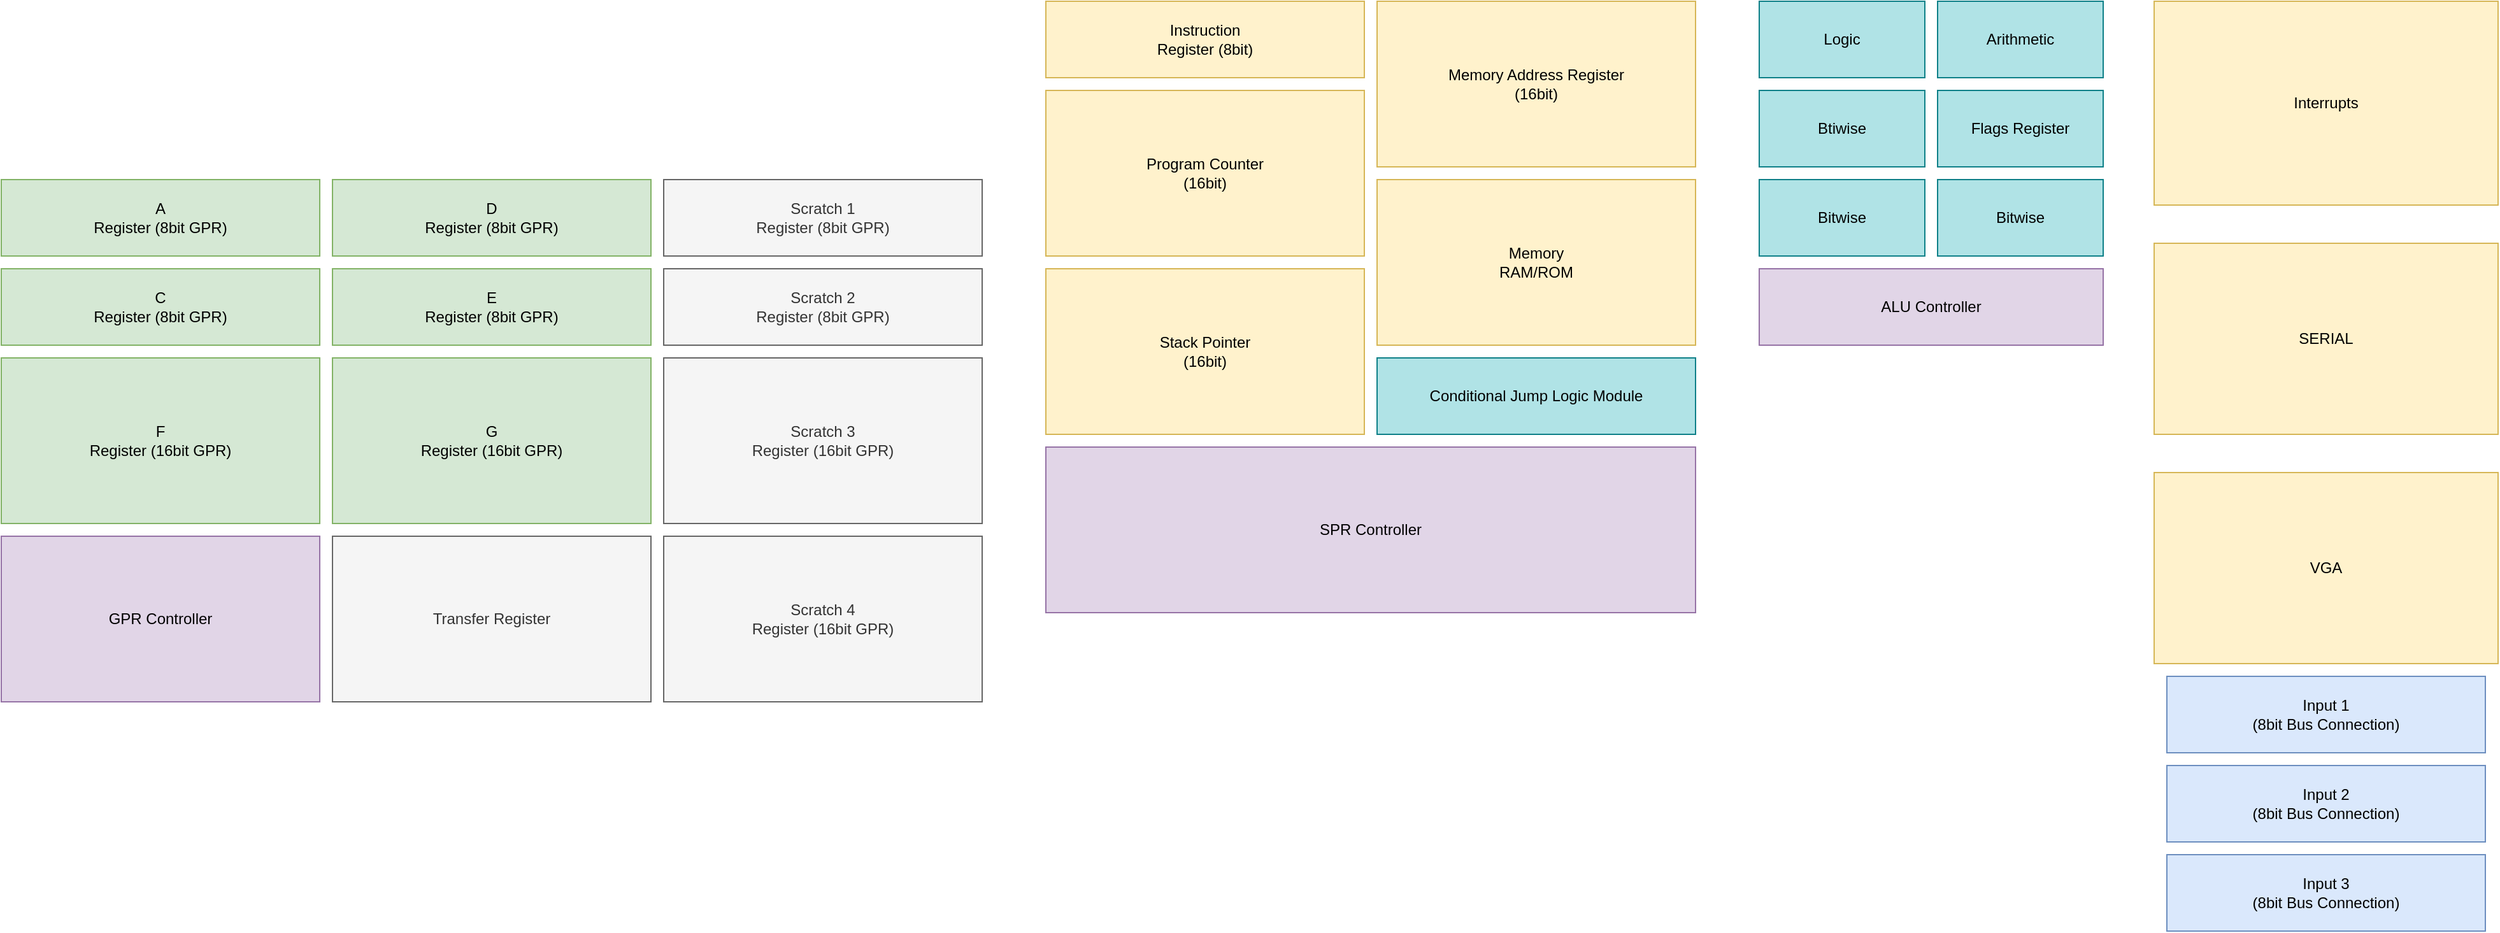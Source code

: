 <mxfile version="15.7.3" type="device"><diagram id="zsV9mz8b6ALBXI-EWgin" name="Page-1"><mxGraphModel dx="895" dy="596" grid="1" gridSize="10" guides="1" tooltips="1" connect="1" arrows="1" fold="1" page="1" pageScale="1" pageWidth="850" pageHeight="1100" math="0" shadow="0"><root><mxCell id="0"/><mxCell id="1" parent="0"/><mxCell id="z1_u1nq6fuBWDTSPJWnI-1" value="A&lt;br&gt;Register (8bit GPR)" style="rounded=0;whiteSpace=wrap;html=1;fillColor=#d5e8d4;strokeColor=#82b366;" vertex="1" parent="1"><mxGeometry x="120" y="190" width="250" height="60" as="geometry"/></mxCell><mxCell id="z1_u1nq6fuBWDTSPJWnI-2" value="C&lt;br&gt;Register (8bit GPR)" style="rounded=0;whiteSpace=wrap;html=1;fillColor=#d5e8d4;strokeColor=#82b366;" vertex="1" parent="1"><mxGeometry x="120" y="260" width="250" height="60" as="geometry"/></mxCell><mxCell id="z1_u1nq6fuBWDTSPJWnI-3" value="D&lt;br&gt;Register (8bit GPR)" style="rounded=0;whiteSpace=wrap;html=1;fillColor=#d5e8d4;strokeColor=#82b366;" vertex="1" parent="1"><mxGeometry x="380" y="190" width="250" height="60" as="geometry"/></mxCell><mxCell id="z1_u1nq6fuBWDTSPJWnI-4" value="E&lt;br&gt;Register (8bit GPR)" style="rounded=0;whiteSpace=wrap;html=1;fillColor=#d5e8d4;strokeColor=#82b366;" vertex="1" parent="1"><mxGeometry x="380" y="260" width="250" height="60" as="geometry"/></mxCell><mxCell id="z1_u1nq6fuBWDTSPJWnI-5" value="Scratch 1&lt;br&gt;Register (8bit GPR)" style="rounded=0;whiteSpace=wrap;html=1;fillColor=#f5f5f5;fontColor=#333333;strokeColor=#666666;" vertex="1" parent="1"><mxGeometry x="640" y="190" width="250" height="60" as="geometry"/></mxCell><mxCell id="z1_u1nq6fuBWDTSPJWnI-6" value="Scratch 2&lt;br&gt;Register (8bit GPR)" style="rounded=0;whiteSpace=wrap;html=1;fillColor=#f5f5f5;fontColor=#333333;strokeColor=#666666;" vertex="1" parent="1"><mxGeometry x="640" y="260" width="250" height="60" as="geometry"/></mxCell><mxCell id="z1_u1nq6fuBWDTSPJWnI-11" value="F&lt;br&gt;Register (16bit GPR)" style="rounded=0;whiteSpace=wrap;html=1;fillColor=#d5e8d4;strokeColor=#82b366;" vertex="1" parent="1"><mxGeometry x="120" y="330" width="250" height="130" as="geometry"/></mxCell><mxCell id="z1_u1nq6fuBWDTSPJWnI-12" value="G&lt;br&gt;Register (16bit GPR)" style="rounded=0;whiteSpace=wrap;html=1;fillColor=#d5e8d4;strokeColor=#82b366;" vertex="1" parent="1"><mxGeometry x="380" y="330" width="250" height="130" as="geometry"/></mxCell><mxCell id="z1_u1nq6fuBWDTSPJWnI-13" value="Scratch 3&lt;br&gt;Register (16bit GPR)" style="rounded=0;whiteSpace=wrap;html=1;fillColor=#f5f5f5;fontColor=#333333;strokeColor=#666666;" vertex="1" parent="1"><mxGeometry x="640" y="330" width="250" height="130" as="geometry"/></mxCell><mxCell id="z1_u1nq6fuBWDTSPJWnI-14" value="Scratch 4&lt;br&gt;Register (16bit GPR)" style="rounded=0;whiteSpace=wrap;html=1;fillColor=#f5f5f5;fontColor=#333333;strokeColor=#666666;" vertex="1" parent="1"><mxGeometry x="640" y="470" width="250" height="130" as="geometry"/></mxCell><mxCell id="z1_u1nq6fuBWDTSPJWnI-15" value="Instruction&lt;br&gt;Register (8bit)" style="rounded=0;whiteSpace=wrap;html=1;fillColor=#fff2cc;strokeColor=#d6b656;" vertex="1" parent="1"><mxGeometry x="940" y="50" width="250" height="60" as="geometry"/></mxCell><mxCell id="z1_u1nq6fuBWDTSPJWnI-17" value="Program Counter&lt;br&gt;(16bit)" style="rounded=0;whiteSpace=wrap;html=1;fillColor=#fff2cc;strokeColor=#d6b656;" vertex="1" parent="1"><mxGeometry x="940" y="120" width="250" height="130" as="geometry"/></mxCell><mxCell id="z1_u1nq6fuBWDTSPJWnI-18" value="Memory Address Register&lt;br&gt;(16bit)" style="rounded=0;whiteSpace=wrap;html=1;fillColor=#fff2cc;strokeColor=#d6b656;" vertex="1" parent="1"><mxGeometry x="1200" y="50" width="250" height="130" as="geometry"/></mxCell><mxCell id="z1_u1nq6fuBWDTSPJWnI-19" value="Stack Pointer&lt;br&gt;(16bit)" style="rounded=0;whiteSpace=wrap;html=1;fillColor=#fff2cc;strokeColor=#d6b656;" vertex="1" parent="1"><mxGeometry x="940" y="260" width="250" height="130" as="geometry"/></mxCell><mxCell id="z1_u1nq6fuBWDTSPJWnI-21" value="GPR Controller" style="rounded=0;whiteSpace=wrap;html=1;fillColor=#e1d5e7;strokeColor=#9673a6;" vertex="1" parent="1"><mxGeometry x="120" y="470" width="250" height="130" as="geometry"/></mxCell><mxCell id="z1_u1nq6fuBWDTSPJWnI-22" value="Memory&lt;br&gt;RAM/ROM" style="rounded=0;whiteSpace=wrap;html=1;fillColor=#fff2cc;strokeColor=#d6b656;" vertex="1" parent="1"><mxGeometry x="1200" y="190" width="250" height="130" as="geometry"/></mxCell><mxCell id="z1_u1nq6fuBWDTSPJWnI-23" value="SPR Controller" style="rounded=0;whiteSpace=wrap;html=1;fillColor=#e1d5e7;strokeColor=#9673a6;" vertex="1" parent="1"><mxGeometry x="940" y="400" width="510" height="130" as="geometry"/></mxCell><mxCell id="z1_u1nq6fuBWDTSPJWnI-24" value="Logic" style="rounded=0;whiteSpace=wrap;html=1;fillColor=#b0e3e6;strokeColor=#0e8088;" vertex="1" parent="1"><mxGeometry x="1500" y="50" width="130" height="60" as="geometry"/></mxCell><mxCell id="z1_u1nq6fuBWDTSPJWnI-25" value="Arithmetic" style="rounded=0;whiteSpace=wrap;html=1;fillColor=#b0e3e6;strokeColor=#0e8088;" vertex="1" parent="1"><mxGeometry x="1640" y="50" width="130" height="60" as="geometry"/></mxCell><mxCell id="z1_u1nq6fuBWDTSPJWnI-26" value="Btiwise" style="rounded=0;whiteSpace=wrap;html=1;fillColor=#b0e3e6;strokeColor=#0e8088;" vertex="1" parent="1"><mxGeometry x="1500" y="120" width="130" height="60" as="geometry"/></mxCell><mxCell id="z1_u1nq6fuBWDTSPJWnI-27" value="Bitwise" style="rounded=0;whiteSpace=wrap;html=1;fillColor=#b0e3e6;strokeColor=#0e8088;" vertex="1" parent="1"><mxGeometry x="1500" y="190" width="130" height="60" as="geometry"/></mxCell><mxCell id="z1_u1nq6fuBWDTSPJWnI-28" value="Bitwise" style="rounded=0;whiteSpace=wrap;html=1;fillColor=#b0e3e6;strokeColor=#0e8088;" vertex="1" parent="1"><mxGeometry x="1640" y="190" width="130" height="60" as="geometry"/></mxCell><mxCell id="z1_u1nq6fuBWDTSPJWnI-29" value="Flags Register" style="rounded=0;whiteSpace=wrap;html=1;fillColor=#b0e3e6;strokeColor=#0e8088;" vertex="1" parent="1"><mxGeometry x="1640" y="120" width="130" height="60" as="geometry"/></mxCell><mxCell id="z1_u1nq6fuBWDTSPJWnI-30" value="ALU Controller" style="rounded=0;whiteSpace=wrap;html=1;fillColor=#e1d5e7;strokeColor=#9673a6;" vertex="1" parent="1"><mxGeometry x="1500" y="260" width="270" height="60" as="geometry"/></mxCell><mxCell id="z1_u1nq6fuBWDTSPJWnI-31" value="Conditional Jump Logic Module" style="rounded=0;whiteSpace=wrap;html=1;fillColor=#b0e3e6;strokeColor=#0e8088;" vertex="1" parent="1"><mxGeometry x="1200" y="330" width="250" height="60" as="geometry"/></mxCell><mxCell id="z1_u1nq6fuBWDTSPJWnI-32" value="SERIAL" style="rounded=0;whiteSpace=wrap;html=1;fillColor=#fff2cc;strokeColor=#d6b656;" vertex="1" parent="1"><mxGeometry x="1810" y="240" width="270" height="150" as="geometry"/></mxCell><mxCell id="z1_u1nq6fuBWDTSPJWnI-33" value="VGA" style="rounded=0;whiteSpace=wrap;html=1;fillColor=#fff2cc;strokeColor=#d6b656;" vertex="1" parent="1"><mxGeometry x="1810" y="420" width="270" height="150" as="geometry"/></mxCell><mxCell id="z1_u1nq6fuBWDTSPJWnI-34" value="Interrupts" style="rounded=0;whiteSpace=wrap;html=1;fillColor=#fff2cc;strokeColor=#d6b656;" vertex="1" parent="1"><mxGeometry x="1810" y="50" width="270" height="160" as="geometry"/></mxCell><mxCell id="z1_u1nq6fuBWDTSPJWnI-35" value="Input 1&lt;br&gt;(8bit Bus Connection)" style="rounded=0;whiteSpace=wrap;html=1;fillColor=#dae8fc;strokeColor=#6c8ebf;" vertex="1" parent="1"><mxGeometry x="1820" y="580" width="250" height="60" as="geometry"/></mxCell><mxCell id="z1_u1nq6fuBWDTSPJWnI-36" value="Input 2&lt;br&gt;(8bit Bus Connection)" style="rounded=0;whiteSpace=wrap;html=1;fillColor=#dae8fc;strokeColor=#6c8ebf;" vertex="1" parent="1"><mxGeometry x="1820" y="650" width="250" height="60" as="geometry"/></mxCell><mxCell id="z1_u1nq6fuBWDTSPJWnI-37" value="Input&amp;nbsp;3&lt;br&gt;(8bit Bus Connection)" style="rounded=0;whiteSpace=wrap;html=1;fillColor=#dae8fc;strokeColor=#6c8ebf;" vertex="1" parent="1"><mxGeometry x="1820" y="720" width="250" height="60" as="geometry"/></mxCell><mxCell id="z1_u1nq6fuBWDTSPJWnI-38" value="Transfer Register&lt;br&gt;" style="rounded=0;whiteSpace=wrap;html=1;fillColor=#f5f5f5;fontColor=#333333;strokeColor=#666666;" vertex="1" parent="1"><mxGeometry x="380" y="470" width="250" height="130" as="geometry"/></mxCell></root></mxGraphModel></diagram></mxfile>